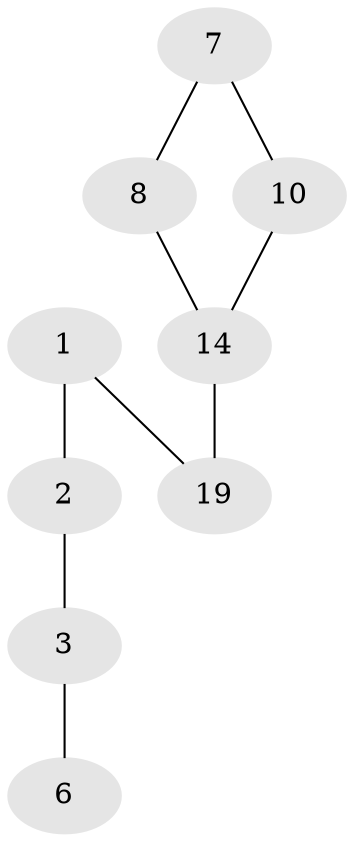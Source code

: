 // Generated by graph-tools (version 1.1) at 2025/46/02/15/25 05:46:28]
// undirected, 9 vertices, 9 edges
graph export_dot {
graph [start="1"]
  node [color=gray90,style=filled];
  1 [super="+11"];
  2 [super="+4+9"];
  3 [super="+5+18"];
  6 [super="+11+13"];
  7 [super="+5+17"];
  8 [super="+12+16"];
  10 [super="+15"];
  14;
  19 [super="+18"];
  1 -- 2;
  1 -- 19;
  2 -- 3;
  3 -- 6;
  7 -- 8;
  7 -- 10;
  8 -- 14;
  10 -- 14;
  14 -- 19;
}
